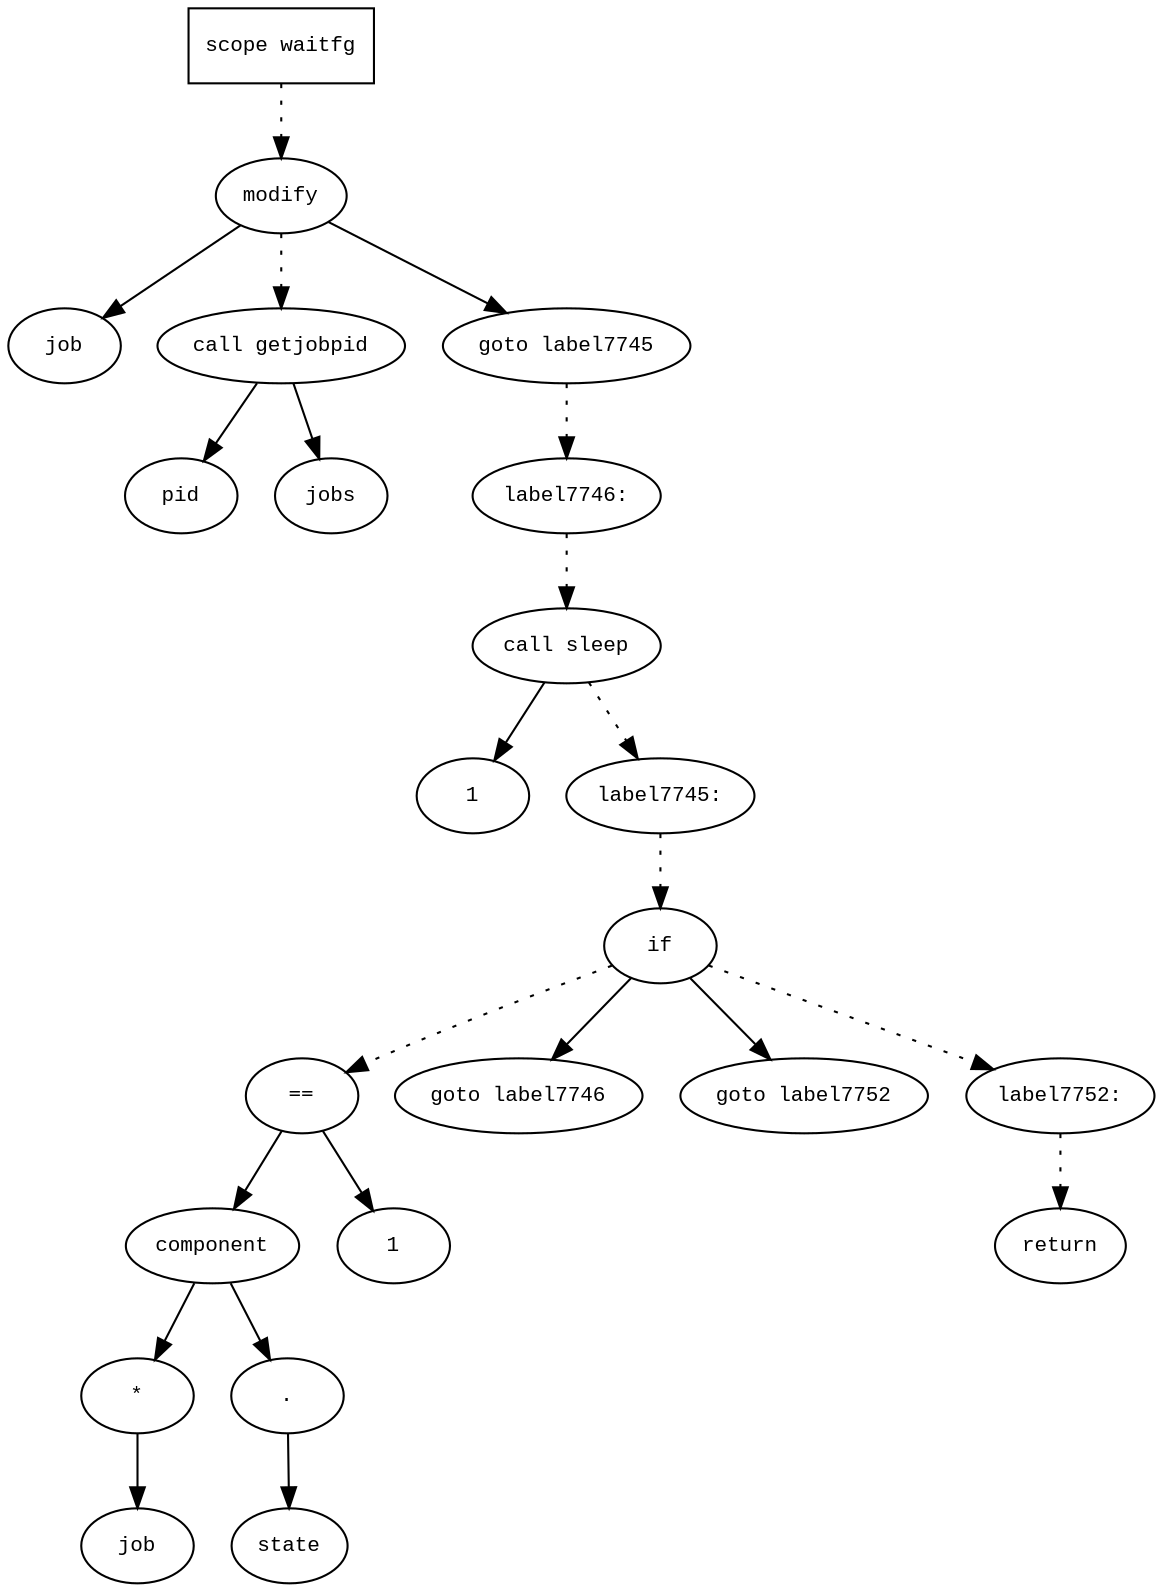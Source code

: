 digraph AST {
  graph [fontname="Times New Roman",fontsize=10];
  node  [fontname="Courier New",fontsize=10];
  edge  [fontname="Times New Roman",fontsize=10];

  node1 [label="scope waitfg",shape=box];
  node2 [label="modify",shape=ellipse];
  node3 [label="job",shape=ellipse];
  node2 -> node3;
  node4 [label="call getjobpid",shape=ellipse];
  node5 [label="pid",shape=ellipse];
  node4 -> node5;
  node6 [label="jobs",shape=ellipse];
  node4 -> node6;
  node2 -> node4 [style=dotted];
  node1 -> node2 [style=dotted];
  node7 [label="goto label7745",shape=ellipse];
  node2 -> node7;
  node8 [label="label7746:",shape=ellipse];
  node7 -> node8 [style=dotted];
  node9 [label="call sleep",shape=ellipse];
  node10 [label="1",shape=ellipse];
  node9 -> node10;
  node8 -> node9 [style=dotted];
  node11 [label="label7745:",shape=ellipse];
  node9 -> node11 [style=dotted];
  node12 [label="if",shape=ellipse];
  node11 -> node12 [style=dotted];
  node13 [label="==",shape=ellipse];
  node14 [label="component",shape=ellipse];
  node13 -> node14;
  node15 [label="*",shape=ellipse];
  node16 [label="job",shape=ellipse];
  node15 -> node16;
  node14 -> node15;
  node17 [label=".",shape=ellipse];
  node14 -> node17;
  node18 [label="state",shape=ellipse];
  node17 -> node18;
  node19 [label="1",shape=ellipse];
  node13 -> node19;
  node12 -> node13 [style=dotted];
  node20 [label="goto label7746",shape=ellipse];
  node12 -> node20;
  node21 [label="goto label7752",shape=ellipse];
  node12 -> node21;
  node22 [label="label7752:",shape=ellipse];
  node12 -> node22 [style=dotted];
  node23 [label="return",shape=ellipse];
  node22 -> node23 [style=dotted];
} 